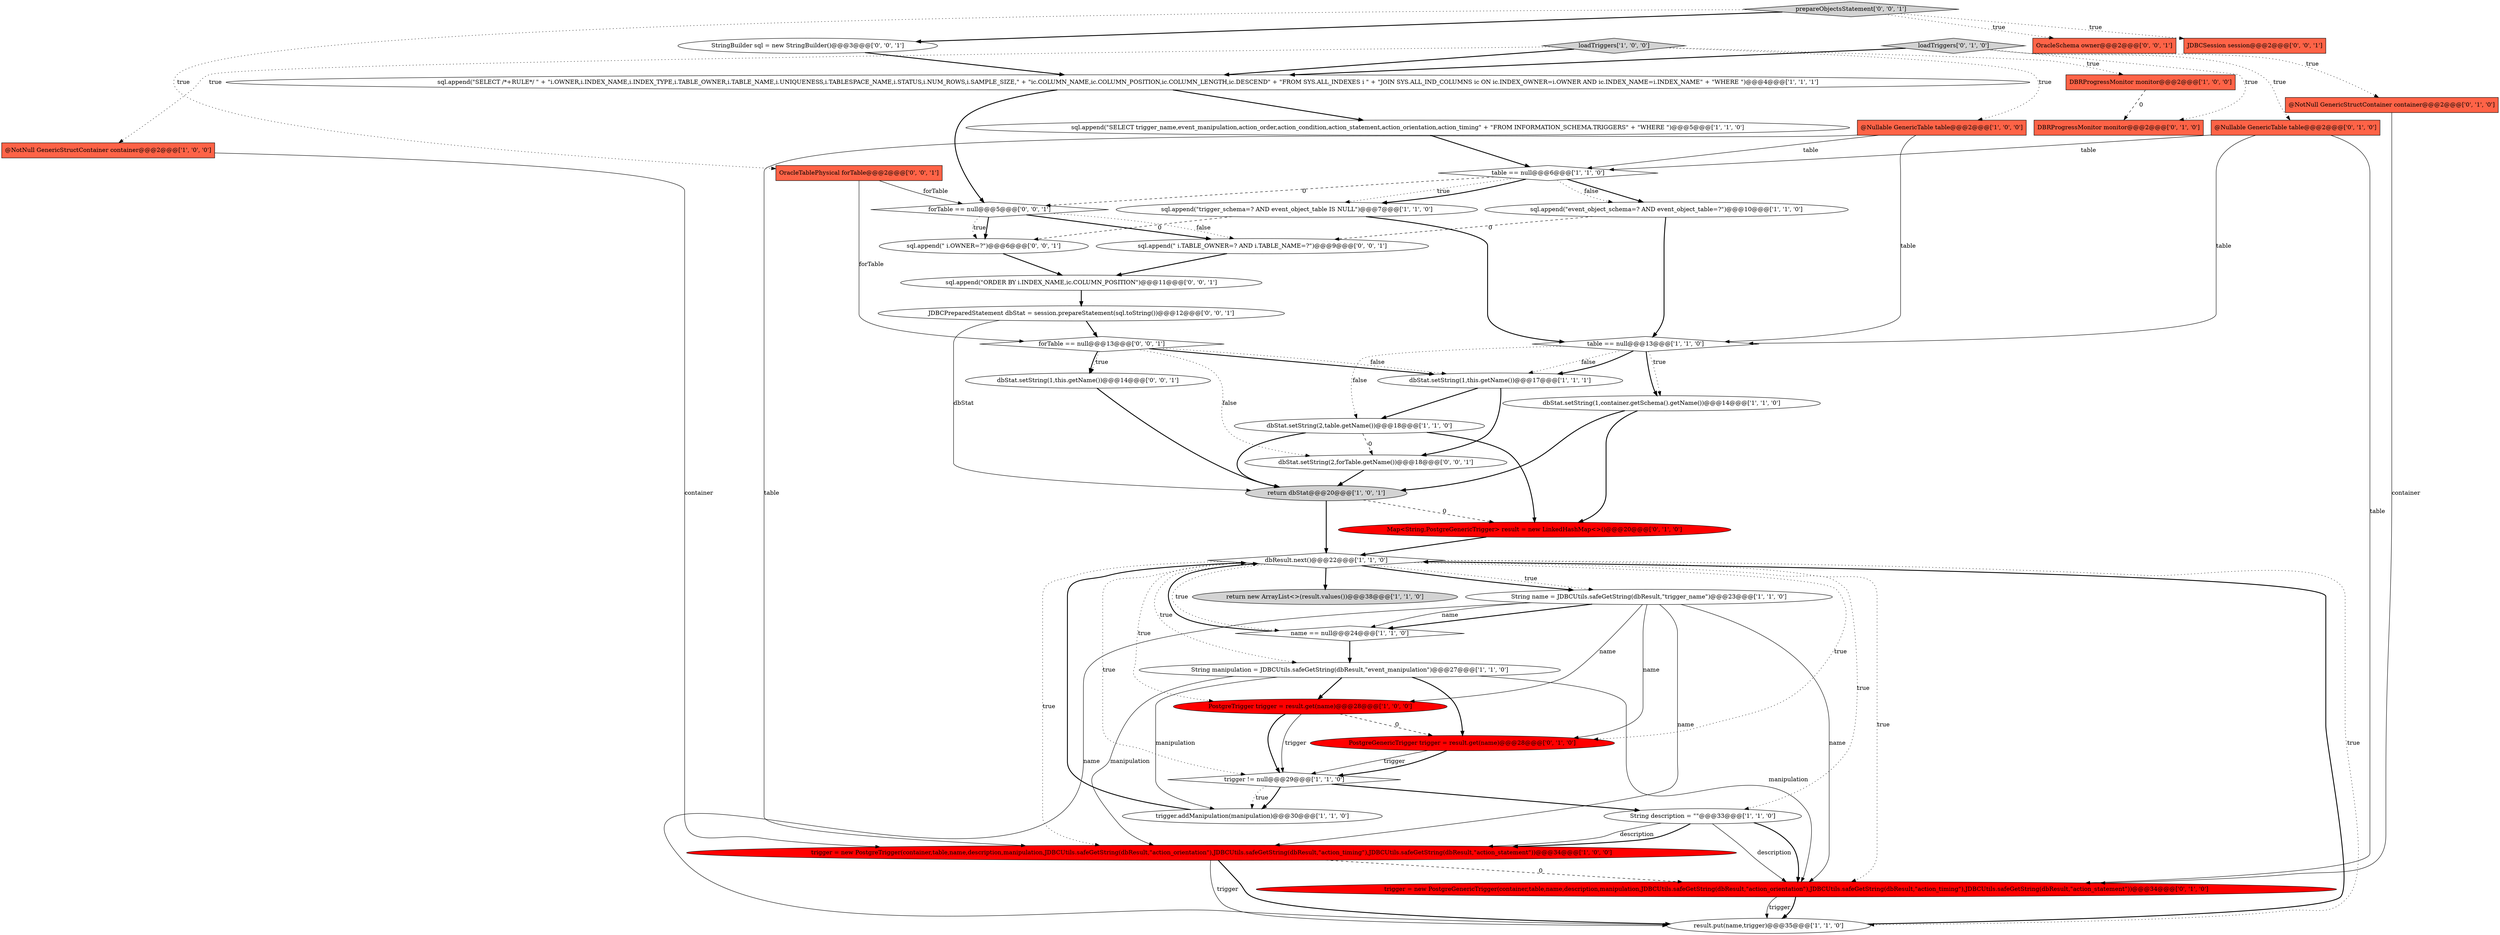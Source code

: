 digraph {
9 [style = filled, label = "sql.append(\"SELECT /*+RULE*/ \" + \"i.OWNER,i.INDEX_NAME,i.INDEX_TYPE,i.TABLE_OWNER,i.TABLE_NAME,i.UNIQUENESS,i.TABLESPACE_NAME,i.STATUS,i.NUM_ROWS,i.SAMPLE_SIZE,\" + \"ic.COLUMN_NAME,ic.COLUMN_POSITION,ic.COLUMN_LENGTH,ic.DESCEND\" + \"FROM SYS.ALL_INDEXES i \" + \"JOIN SYS.ALL_IND_COLUMNS ic ON ic.INDEX_OWNER=i.OWNER AND ic.INDEX_NAME=i.INDEX_NAME\" + \"WHERE \")@@@4@@@['1', '1', '1']", fillcolor = white, shape = ellipse image = "AAA0AAABBB1BBB"];
8 [style = filled, label = "loadTriggers['1', '0', '0']", fillcolor = lightgray, shape = diamond image = "AAA0AAABBB1BBB"];
11 [style = filled, label = "DBRProgressMonitor monitor@@@2@@@['1', '0', '0']", fillcolor = tomato, shape = box image = "AAA1AAABBB1BBB"];
38 [style = filled, label = "OracleTablePhysical forTable@@@2@@@['0', '0', '1']", fillcolor = tomato, shape = box image = "AAA0AAABBB3BBB"];
19 [style = filled, label = "trigger.addManipulation(manipulation)@@@30@@@['1', '1', '0']", fillcolor = white, shape = ellipse image = "AAA0AAABBB1BBB"];
21 [style = filled, label = "result.put(name,trigger)@@@35@@@['1', '1', '0']", fillcolor = white, shape = ellipse image = "AAA0AAABBB1BBB"];
0 [style = filled, label = "String manipulation = JDBCUtils.safeGetString(dbResult,\"event_manipulation\")@@@27@@@['1', '1', '0']", fillcolor = white, shape = ellipse image = "AAA0AAABBB1BBB"];
1 [style = filled, label = "name == null@@@24@@@['1', '1', '0']", fillcolor = white, shape = diamond image = "AAA0AAABBB1BBB"];
18 [style = filled, label = "String description = \"\"@@@33@@@['1', '1', '0']", fillcolor = white, shape = ellipse image = "AAA0AAABBB1BBB"];
24 [style = filled, label = "return new ArrayList<>(result.values())@@@38@@@['1', '1', '0']", fillcolor = lightgray, shape = ellipse image = "AAA0AAABBB1BBB"];
32 [style = filled, label = "JDBCPreparedStatement dbStat = session.prepareStatement(sql.toString())@@@12@@@['0', '0', '1']", fillcolor = white, shape = ellipse image = "AAA0AAABBB3BBB"];
2 [style = filled, label = "@NotNull GenericStructContainer container@@@2@@@['1', '0', '0']", fillcolor = tomato, shape = box image = "AAA0AAABBB1BBB"];
20 [style = filled, label = "trigger != null@@@29@@@['1', '1', '0']", fillcolor = white, shape = diamond image = "AAA0AAABBB1BBB"];
44 [style = filled, label = "dbStat.setString(2,forTable.getName())@@@18@@@['0', '0', '1']", fillcolor = white, shape = ellipse image = "AAA0AAABBB3BBB"];
6 [style = filled, label = "sql.append(\"trigger_schema=? AND event_object_table IS NULL\")@@@7@@@['1', '1', '0']", fillcolor = white, shape = ellipse image = "AAA0AAABBB1BBB"];
36 [style = filled, label = "StringBuilder sql = new StringBuilder()@@@3@@@['0', '0', '1']", fillcolor = white, shape = ellipse image = "AAA0AAABBB3BBB"];
33 [style = filled, label = "dbStat.setString(1,this.getName())@@@14@@@['0', '0', '1']", fillcolor = white, shape = ellipse image = "AAA0AAABBB3BBB"];
17 [style = filled, label = "sql.append(\"event_object_schema=? AND event_object_table=?\")@@@10@@@['1', '1', '0']", fillcolor = white, shape = ellipse image = "AAA0AAABBB1BBB"];
22 [style = filled, label = "dbStat.setString(2,table.getName())@@@18@@@['1', '1', '0']", fillcolor = white, shape = ellipse image = "AAA0AAABBB1BBB"];
35 [style = filled, label = "prepareObjectsStatement['0', '0', '1']", fillcolor = lightgray, shape = diamond image = "AAA0AAABBB3BBB"];
3 [style = filled, label = "@Nullable GenericTable table@@@2@@@['1', '0', '0']", fillcolor = tomato, shape = box image = "AAA0AAABBB1BBB"];
13 [style = filled, label = "return dbStat@@@20@@@['1', '0', '1']", fillcolor = lightgray, shape = ellipse image = "AAA0AAABBB1BBB"];
41 [style = filled, label = "OracleSchema owner@@@2@@@['0', '0', '1']", fillcolor = tomato, shape = box image = "AAA0AAABBB3BBB"];
10 [style = filled, label = "table == null@@@6@@@['1', '1', '0']", fillcolor = white, shape = diamond image = "AAA0AAABBB1BBB"];
15 [style = filled, label = "table == null@@@13@@@['1', '1', '0']", fillcolor = white, shape = diamond image = "AAA0AAABBB1BBB"];
34 [style = filled, label = "forTable == null@@@5@@@['0', '0', '1']", fillcolor = white, shape = diamond image = "AAA0AAABBB3BBB"];
40 [style = filled, label = "forTable == null@@@13@@@['0', '0', '1']", fillcolor = white, shape = diamond image = "AAA0AAABBB3BBB"];
7 [style = filled, label = "trigger = new PostgreTrigger(container,table,name,description,manipulation,JDBCUtils.safeGetString(dbResult,\"action_orientation\"),JDBCUtils.safeGetString(dbResult,\"action_timing\"),JDBCUtils.safeGetString(dbResult,\"action_statement\"))@@@34@@@['1', '0', '0']", fillcolor = red, shape = ellipse image = "AAA1AAABBB1BBB"];
16 [style = filled, label = "String name = JDBCUtils.safeGetString(dbResult,\"trigger_name\")@@@23@@@['1', '1', '0']", fillcolor = white, shape = ellipse image = "AAA0AAABBB1BBB"];
14 [style = filled, label = "PostgreTrigger trigger = result.get(name)@@@28@@@['1', '0', '0']", fillcolor = red, shape = ellipse image = "AAA1AAABBB1BBB"];
37 [style = filled, label = "sql.append(\"ORDER BY i.INDEX_NAME,ic.COLUMN_POSITION\")@@@11@@@['0', '0', '1']", fillcolor = white, shape = ellipse image = "AAA0AAABBB3BBB"];
29 [style = filled, label = "trigger = new PostgreGenericTrigger(container,table,name,description,manipulation,JDBCUtils.safeGetString(dbResult,\"action_orientation\"),JDBCUtils.safeGetString(dbResult,\"action_timing\"),JDBCUtils.safeGetString(dbResult,\"action_statement\"))@@@34@@@['0', '1', '0']", fillcolor = red, shape = ellipse image = "AAA1AAABBB2BBB"];
28 [style = filled, label = "Map<String,PostgreGenericTrigger> result = new LinkedHashMap<>()@@@20@@@['0', '1', '0']", fillcolor = red, shape = ellipse image = "AAA1AAABBB2BBB"];
43 [style = filled, label = "JDBCSession session@@@2@@@['0', '0', '1']", fillcolor = tomato, shape = box image = "AAA0AAABBB3BBB"];
12 [style = filled, label = "dbStat.setString(1,container.getSchema().getName())@@@14@@@['1', '1', '0']", fillcolor = white, shape = ellipse image = "AAA0AAABBB1BBB"];
39 [style = filled, label = "sql.append(\" i.OWNER=?\")@@@6@@@['0', '0', '1']", fillcolor = white, shape = ellipse image = "AAA0AAABBB3BBB"];
5 [style = filled, label = "sql.append(\"SELECT trigger_name,event_manipulation,action_order,action_condition,action_statement,action_orientation,action_timing\" + \"FROM INFORMATION_SCHEMA.TRIGGERS\" + \"WHERE \")@@@5@@@['1', '1', '0']", fillcolor = white, shape = ellipse image = "AAA0AAABBB1BBB"];
23 [style = filled, label = "dbStat.setString(1,this.getName())@@@17@@@['1', '1', '1']", fillcolor = white, shape = ellipse image = "AAA0AAABBB1BBB"];
30 [style = filled, label = "@NotNull GenericStructContainer container@@@2@@@['0', '1', '0']", fillcolor = tomato, shape = box image = "AAA0AAABBB2BBB"];
42 [style = filled, label = "sql.append(\" i.TABLE_OWNER=? AND i.TABLE_NAME=?\")@@@9@@@['0', '0', '1']", fillcolor = white, shape = ellipse image = "AAA0AAABBB3BBB"];
4 [style = filled, label = "dbResult.next()@@@22@@@['1', '1', '0']", fillcolor = white, shape = diamond image = "AAA0AAABBB1BBB"];
26 [style = filled, label = "@Nullable GenericTable table@@@2@@@['0', '1', '0']", fillcolor = tomato, shape = box image = "AAA0AAABBB2BBB"];
27 [style = filled, label = "loadTriggers['0', '1', '0']", fillcolor = lightgray, shape = diamond image = "AAA0AAABBB2BBB"];
25 [style = filled, label = "PostgreGenericTrigger trigger = result.get(name)@@@28@@@['0', '1', '0']", fillcolor = red, shape = ellipse image = "AAA1AAABBB2BBB"];
31 [style = filled, label = "DBRProgressMonitor monitor@@@2@@@['0', '1', '0']", fillcolor = tomato, shape = box image = "AAA1AAABBB2BBB"];
22->44 [style = dashed, label="0"];
4->18 [style = dotted, label="true"];
30->29 [style = solid, label="container"];
4->1 [style = dotted, label="true"];
14->25 [style = dashed, label="0"];
10->34 [style = dashed, label="0"];
27->9 [style = bold, label=""];
4->7 [style = dotted, label="true"];
26->15 [style = solid, label="table"];
10->17 [style = bold, label=""];
40->23 [style = bold, label=""];
16->21 [style = solid, label="name"];
0->14 [style = bold, label=""];
23->22 [style = bold, label=""];
0->25 [style = bold, label=""];
16->14 [style = solid, label="name"];
34->42 [style = dotted, label="false"];
25->20 [style = solid, label="trigger"];
9->5 [style = bold, label=""];
37->32 [style = bold, label=""];
3->15 [style = solid, label="table"];
26->29 [style = solid, label="table"];
15->23 [style = dotted, label="false"];
16->1 [style = solid, label="name"];
22->13 [style = bold, label=""];
4->16 [style = bold, label=""];
14->20 [style = bold, label=""];
23->44 [style = bold, label=""];
3->7 [style = solid, label="table"];
5->10 [style = bold, label=""];
1->4 [style = bold, label=""];
10->6 [style = dotted, label="true"];
36->9 [style = bold, label=""];
12->28 [style = bold, label=""];
32->13 [style = solid, label="dbStat"];
4->0 [style = dotted, label="true"];
35->38 [style = dotted, label="true"];
34->42 [style = bold, label=""];
1->0 [style = bold, label=""];
16->29 [style = solid, label="name"];
33->13 [style = bold, label=""];
18->29 [style = solid, label="description"];
20->18 [style = bold, label=""];
13->28 [style = dashed, label="0"];
40->23 [style = dotted, label="false"];
40->44 [style = dotted, label="false"];
17->15 [style = bold, label=""];
15->12 [style = dotted, label="true"];
15->12 [style = bold, label=""];
0->29 [style = solid, label="manipulation"];
18->7 [style = bold, label=""];
20->19 [style = bold, label=""];
38->34 [style = solid, label="forTable"];
29->21 [style = solid, label="trigger"];
21->4 [style = bold, label=""];
14->20 [style = solid, label="trigger"];
39->37 [style = bold, label=""];
0->7 [style = solid, label="manipulation"];
42->37 [style = bold, label=""];
4->24 [style = bold, label=""];
8->2 [style = dotted, label="true"];
38->40 [style = solid, label="forTable"];
22->28 [style = bold, label=""];
17->42 [style = dashed, label="0"];
10->6 [style = bold, label=""];
29->21 [style = bold, label=""];
8->3 [style = dotted, label="true"];
6->15 [style = bold, label=""];
34->39 [style = dotted, label="true"];
2->7 [style = solid, label="container"];
4->29 [style = dotted, label="true"];
26->10 [style = solid, label="table"];
12->13 [style = bold, label=""];
4->21 [style = dotted, label="true"];
25->20 [style = bold, label=""];
40->33 [style = bold, label=""];
16->1 [style = bold, label=""];
11->31 [style = dashed, label="0"];
27->31 [style = dotted, label="true"];
32->40 [style = bold, label=""];
10->17 [style = dotted, label="false"];
34->39 [style = bold, label=""];
35->41 [style = dotted, label="true"];
8->11 [style = dotted, label="true"];
20->19 [style = dotted, label="true"];
35->43 [style = dotted, label="true"];
15->22 [style = dotted, label="false"];
7->21 [style = solid, label="trigger"];
15->23 [style = bold, label=""];
40->33 [style = dotted, label="true"];
27->26 [style = dotted, label="true"];
4->20 [style = dotted, label="true"];
16->25 [style = solid, label="name"];
4->25 [style = dotted, label="true"];
4->14 [style = dotted, label="true"];
3->10 [style = solid, label="table"];
27->30 [style = dotted, label="true"];
18->29 [style = bold, label=""];
6->39 [style = dashed, label="0"];
18->7 [style = solid, label="description"];
8->9 [style = bold, label=""];
0->19 [style = solid, label="manipulation"];
7->21 [style = bold, label=""];
44->13 [style = bold, label=""];
7->29 [style = dashed, label="0"];
4->16 [style = dotted, label="true"];
19->4 [style = bold, label=""];
35->36 [style = bold, label=""];
16->7 [style = solid, label="name"];
28->4 [style = bold, label=""];
13->4 [style = bold, label=""];
9->34 [style = bold, label=""];
}
